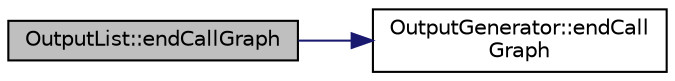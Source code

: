 digraph "OutputList::endCallGraph"
{
 // LATEX_PDF_SIZE
  edge [fontname="Helvetica",fontsize="10",labelfontname="Helvetica",labelfontsize="10"];
  node [fontname="Helvetica",fontsize="10",shape=record];
  rankdir="LR";
  Node1 [label="OutputList::endCallGraph",height=0.2,width=0.4,color="black", fillcolor="grey75", style="filled", fontcolor="black",tooltip=" "];
  Node1 -> Node2 [color="midnightblue",fontsize="10",style="solid",fontname="Helvetica"];
  Node2 [label="OutputGenerator::endCall\lGraph",height=0.2,width=0.4,color="black", fillcolor="white", style="filled",URL="$classOutputGenerator.html#a0b81302d2cef18b5567bacc1d3213787",tooltip=" "];
}
